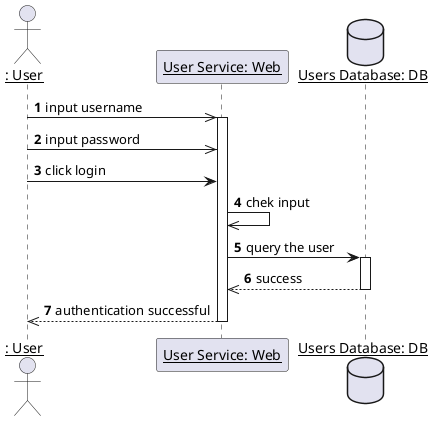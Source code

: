 @startuml
autonumber
actor "__: User__" as user
participant "__User Service: Web__" as us
database "__Users Database: DB__" as db

user ->> us: input username
activate us
user ->> us: input password
user -> us: click login
us ->> us: chek input
us -> db: query the user
activate db
db -->> us: success
deactivate db
us -->> user: authentication successful
deactivate us

@enduml
